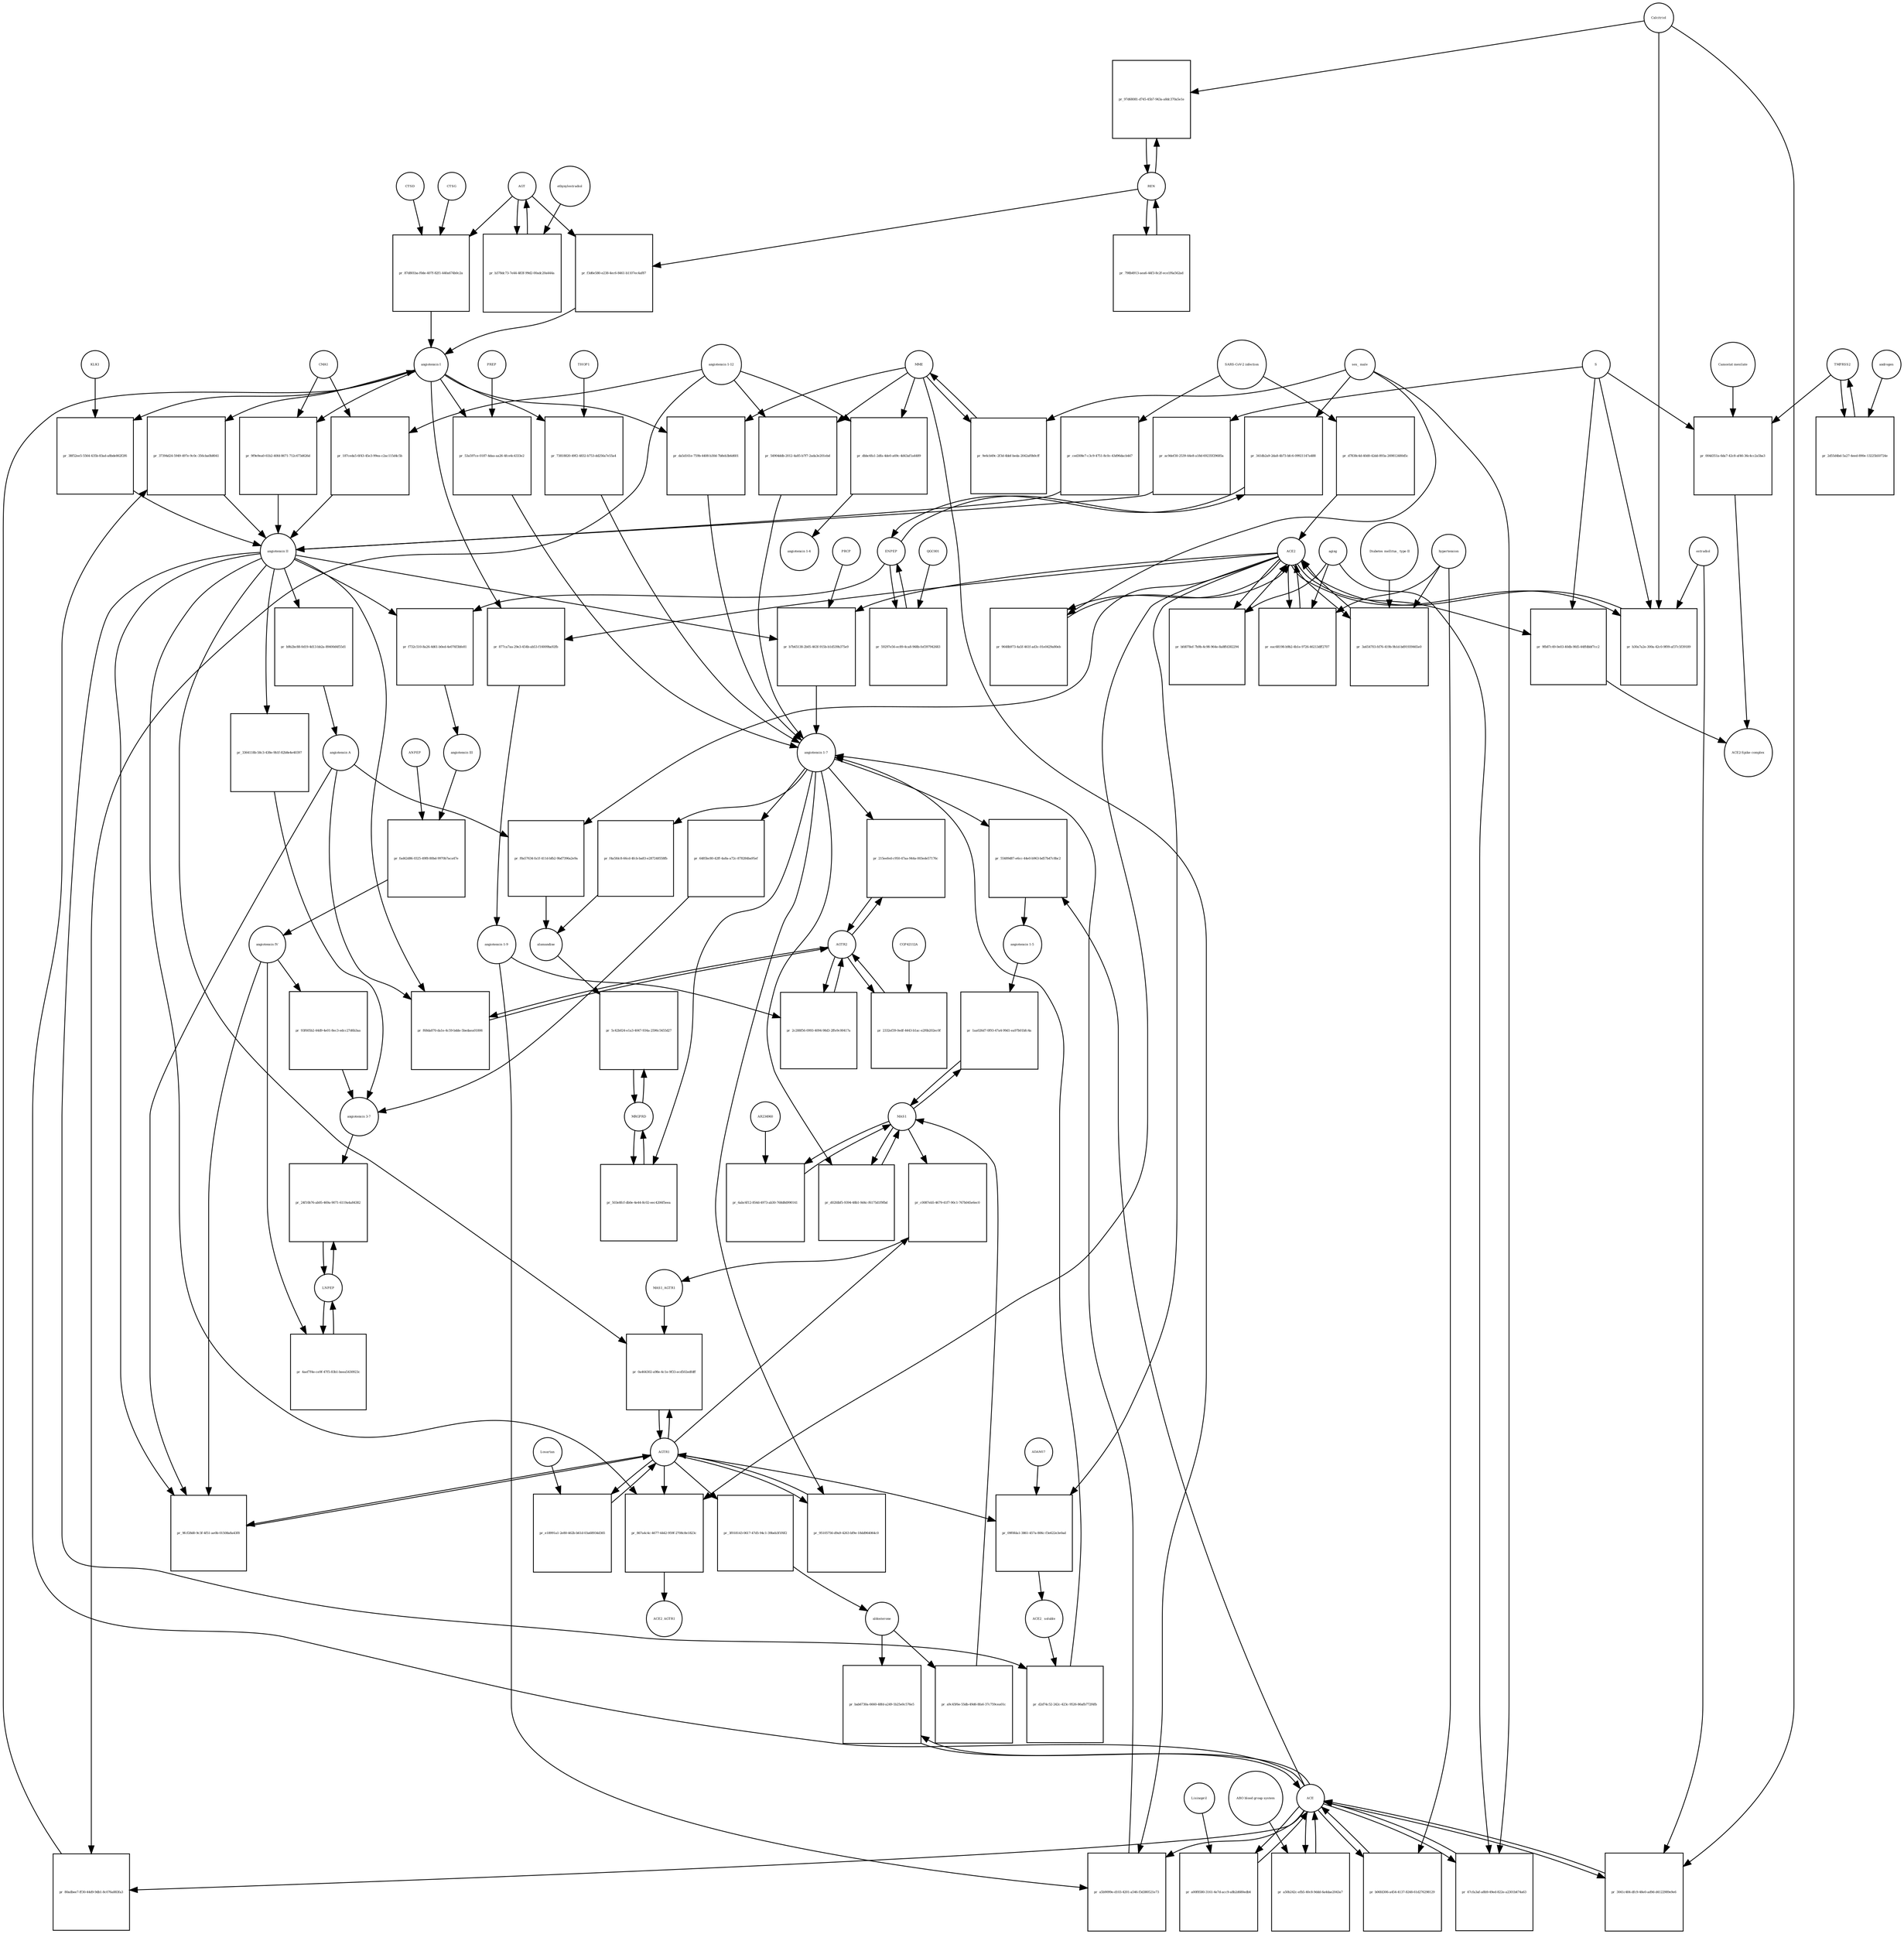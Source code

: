 strict digraph  {
"angiotensin I" [annotation="urn_miriam_obo.chebi_CHEBI%3A2718", bipartite=0, cls="simple chemical", fontsize=4, label="angiotensin I", shape=circle];
"pr_37394d24-5949-497e-9c0c-356cba0b8041" [annotation="", bipartite=1, cls=process, fontsize=4, label="pr_37394d24-5949-497e-9c0c-356cba0b8041", shape=square];
"angiotensin II" [annotation="urn_miriam_obo.chebi_CHEBI%3A48432", bipartite=0, cls="simple chemical", fontsize=4, label="angiotensin II", shape=circle];
ACE [annotation="urn_miriam_hgnc_HGNC%3A2707", bipartite=0, cls=macromolecule, fontsize=4, label=ACE, shape=circle];
"pr_877ca7aa-29e3-454b-ab53-f16009ba92fb" [annotation="", bipartite=1, cls=process, fontsize=4, label="pr_877ca7aa-29e3-454b-ab53-f16009ba92fb", shape=square];
"angiotensin 1-9" [annotation="urn_miriam_obo.chebi_CHEBI%3A80128", bipartite=0, cls="simple chemical", fontsize=4, label="angiotensin 1-9", shape=circle];
ACE2 [annotation="urn_miriam_hgnc_HGNC%3A13557", bipartite=0, cls=macromolecule, fontsize=4, label=ACE2, shape=circle];
"pr_a5b9099e-d103-4201-a546-f3d380521e73" [annotation="", bipartite=1, cls=process, fontsize=4, label="pr_a5b9099e-d103-4201-a546-f3d380521e73", shape=square];
"angiotensin 1-7" [annotation="urn_miriam_obo.chebi_CHEBI%3A55438", bipartite=0, cls="simple chemical", fontsize=4, label="angiotensin 1-7", shape=circle];
MME [annotation="", bipartite=0, cls=macromolecule, fontsize=4, label=MME, shape=circle];
"pr_b7b65138-2b05-463f-915b-b1d539b375e9" [annotation="", bipartite=1, cls=process, fontsize=4, label="pr_b7b65138-2b05-463f-915b-b1d539b375e9", shape=square];
PRCP [annotation="urn_miriam_hgnc_HGNC%3A9344", bipartite=0, cls=macromolecule, fontsize=4, label=PRCP, shape=circle];
"pr_55489d87-e6cc-44e0-b963-bd57b47c8bc2" [annotation="", bipartite=1, cls=process, fontsize=4, label="pr_55489d87-e6cc-44e0-b963-bd57b47c8bc2", shape=square];
"angiotensin 1-5" [annotation="urn_miriam_obo.chebi_CHEBI%3A80129", bipartite=0, cls="simple chemical", fontsize=4, label="angiotensin 1-5", shape=circle];
REN [annotation="urn_miriam_hgnc_HGNC%3A9958", bipartite=0, cls=macromolecule, fontsize=4, label=REN, shape=circle];
"pr_97d68081-d745-45b7-943a-a8dc370a5e1e" [annotation="", bipartite=1, cls="omitted process", fontsize=4, label="pr_97d68081-d745-45b7-943a-a8dc370a5e1e", shape=square];
Calcitriol [annotation="urn_miriam_obo.chebi_CHEBI%3A17823", bipartite=0, cls="simple chemical", fontsize=4, label=Calcitriol, shape=circle];
AGT [annotation="urn_miriam_hgnc_HGNC%3A333", bipartite=0, cls=macromolecule, fontsize=4, label=AGT, shape=circle];
"pr_f3d6e580-e238-4ec6-8461-b1107ec4af87" [annotation="", bipartite=1, cls=process, fontsize=4, label="pr_f3d6e580-e238-4ec6-8461-b1107ec4af87", shape=square];
"pr_da5d161e-759b-4408-b30d-7b8eb3b6d601" [annotation="", bipartite=1, cls=process, fontsize=4, label="pr_da5d161e-759b-4408-b30d-7b8eb3b6d601", shape=square];
MAS1 [annotation="urn_miriam_hgnc_HGNC%3A6899", bipartite=0, cls=macromolecule, fontsize=4, label=MAS1, shape=circle];
"pr_1aa026d7-0f93-47a4-99d1-ea97b01bfc4a" [annotation="", bipartite=1, cls=process, fontsize=4, label="pr_1aa026d7-0f93-47a4-99d1-ea97b01bfc4a", shape=square];
"pr_f4a5fdc8-66cd-4fcb-ba83-e287248558fb" [annotation="", bipartite=1, cls=process, fontsize=4, label="pr_f4a5fdc8-66cd-4fcb-ba83-e287248558fb", shape=square];
alamandine [annotation="urn_miriam_pubchem.compound_44192273", bipartite=0, cls="simple chemical", fontsize=4, label=alamandine, shape=circle];
"pr_b9b2bc88-0d19-4d13-bb2a-89400d4f55d1" [annotation="", bipartite=1, cls=process, fontsize=4, label="pr_b9b2bc88-0d19-4d13-bb2a-89400d4f55d1", shape=square];
"angiotensin A" [annotation="urn_miriam_kegg.compound_C20970|urn_miriam_pubchem.compound_91691124", bipartite=0, cls="simple chemical", fontsize=4, label="angiotensin A", shape=circle];
"pr_f8a57634-fa1f-411d-bfb2-9bd7396a2e9a" [annotation="", bipartite=1, cls=process, fontsize=4, label="pr_f8a57634-fa1f-411d-bfb2-9bd7396a2e9a", shape=square];
"pr_f732c510-8a26-4d61-b0ed-4e076f3bfe81" [annotation="", bipartite=1, cls=process, fontsize=4, label="pr_f732c510-8a26-4d61-b0ed-4e076f3bfe81", shape=square];
"angiotensin III" [annotation="urn_miriam_obo.chebi_CHEBI%3A89666", bipartite=0, cls="simple chemical", fontsize=4, label="angiotensin III", shape=circle];
ENPEP [annotation="urn_miriam_hgnc_HGNC%3A3355", bipartite=0, cls=macromolecule, fontsize=4, label=ENPEP, shape=circle];
"pr_fad42d86-0325-49f8-80bd-9970b7aca47e" [annotation="", bipartite=1, cls=process, fontsize=4, label="pr_fad42d86-0325-49f8-80bd-9970b7aca47e", shape=square];
"angiotensin IV" [annotation="urn_miriam_obo.chebi_CHEBI%3A80127", bipartite=0, cls="simple chemical", fontsize=4, label="angiotensin IV", shape=circle];
"ANPEP " [annotation="urn_miriam_hgnc_HGNC%3A500", bipartite=0, cls=macromolecule, fontsize=4, label="ANPEP ", shape=circle];
AGTR2 [annotation="urn_miriam_hgnc_HGNC%3A338", bipartite=0, cls=macromolecule, fontsize=4, label=AGTR2, shape=circle];
"pr_2332ef39-0edf-4443-b1ac-e2f6b202ec0f" [annotation="", bipartite=1, cls=process, fontsize=4, label="pr_2332ef39-0edf-4443-b1ac-e2f6b202ec0f", shape=square];
CGP42112A [annotation="urn_miriam_obo.chebi_CHEBI%3A147302", bipartite=0, cls="simple chemical", fontsize=4, label=CGP42112A, shape=circle];
"pr_798b4913-aea6-44f3-8c2f-ece1f6a562ad" [annotation="", bipartite=1, cls=process, fontsize=4, label="pr_798b4913-aea6-44f3-8c2f-ece1f6a562ad", shape=square];
"pr_09f0fda1-3861-457a-806c-f3e622e3e0ad" [annotation="", bipartite=1, cls=process, fontsize=4, label="pr_09f0fda1-3861-457a-806c-f3e622e3e0ad", shape=square];
"ACE2_ soluble" [annotation="urn_miriam_hgnc.symbol_ACE2", bipartite=0, cls=macromolecule, fontsize=4, label="ACE2_ soluble", shape=circle];
ADAM17 [annotation="urn_miriam_hgnc_HGNC%3A195", bipartite=0, cls=macromolecule, fontsize=4, label=ADAM17, shape=circle];
AGTR1 [annotation="urn_miriam_hgnc_HGNC%3A336", bipartite=0, cls=macromolecule, fontsize=4, label=AGTR1, shape=circle];
"pr_f68da870-da1e-4c59-bdde-5bedaea01806" [annotation="", bipartite=1, cls=process, fontsize=4, label="pr_f68da870-da1e-4c59-bdde-5bedaea01806", shape=square];
MRGPRD [annotation="urn_miriam_hgnc_HGNC%3A29626", bipartite=0, cls=macromolecule, fontsize=4, label=MRGPRD, shape=circle];
"pr_5c42b024-e1a3-4047-934a-2596c5455d27" [annotation="", bipartite=1, cls=process, fontsize=4, label="pr_5c42b024-e1a3-4047-934a-2596c5455d27", shape=square];
"pr_d2d74c52-242c-423c-9526-86afb772f4fb" [annotation="", bipartite=1, cls=process, fontsize=4, label="pr_d2d74c52-242c-423c-9526-86afb772f4fb", shape=square];
"pr_9648b973-4a5f-461f-ad3c-01e0429a80eb" [annotation="", bipartite=1, cls=process, fontsize=4, label="pr_9648b973-4a5f-461f-ad3c-01e0429a80eb", shape=square];
"sex_ male" [annotation=urn_miriam_mesh_D008297, bipartite=0, cls=phenotype, fontsize=4, label="sex_ male", shape=circle];
"pr_ac9def30-2539-44e8-a18d-69235f29685a" [annotation="", bipartite=1, cls=process, fontsize=4, label="pr_ac9def30-2539-44e8-a18d-69235f29685a", shape=square];
S [annotation="urn_miriam_uniprot_P0DTC2|urn_miriam_uniprot_P59594", bipartite=0, cls=macromolecule, fontsize=4, label=S, shape=circle];
"pr_9fcf28d0-9c3f-4f51-ae0b-01508a8a43f8" [annotation="", bipartite=1, cls=process, fontsize=4, label="pr_9fcf28d0-9c3f-4f51-ae0b-01508a8a43f8", shape=square];
"pr_867a4c4c-4677-4442-959f-2708c8e1823c" [annotation="", bipartite=1, cls=process, fontsize=4, label="pr_867a4c4c-4677-4442-959f-2708c8e1823c", shape=square];
ACE2_AGTR1 [annotation=urn_miriam_pubmed_25225202, bipartite=0, cls=complex, fontsize=4, label=ACE2_AGTR1, shape=circle];
"pr_9fb87c49-0e03-40db-9fd5-44ffdbbf7cc2" [annotation="", bipartite=1, cls=process, fontsize=4, label="pr_9fb87c49-0e03-40db-9fd5-44ffdbbf7cc2", shape=square];
"ACE2-Spike complex" [annotation=urn_miriam_pubmed_32275855, bipartite=0, cls=complex, fontsize=4, label="ACE2-Spike complex", shape=circle];
"pr_ced308e7-c3c9-4751-8c0c-43d96dacb447" [annotation="", bipartite=1, cls=process, fontsize=4, label="pr_ced308e7-c3c9-4751-8c0c-43d96dacb447", shape=square];
"SARS-CoV-2 infection" [annotation="urn_miriam_taxonomy_2697049|urn_miriam_mesh_C000657245", bipartite=0, cls=phenotype, fontsize=4, label="SARS-CoV-2 infection", shape=circle];
"angiotensin 1-12" [annotation=urn_miriam_pubmed_27465904, bipartite=0, cls="simple chemical", fontsize=4, label="angiotensin 1-12", shape=circle];
"pr_187ceda5-6f43-45e3-99ea-c2ac115d4c5b" [annotation="", bipartite=1, cls=process, fontsize=4, label="pr_187ceda5-6f43-45e3-99ea-c2ac115d4c5b", shape=square];
CMA1 [annotation="urn_miriam_hgnc_HGNC%3A2097", bipartite=0, cls=macromolecule, fontsize=4, label=CMA1, shape=circle];
TMPRSS2 [annotation="urn_miriam_hgnc_HGNC%3A11876", bipartite=0, cls=macromolecule, fontsize=4, label=TMPRSS2, shape=circle];
"pr_2d55d4bd-5a27-4eed-890e-13225b50724e" [annotation="", bipartite=1, cls="omitted process", fontsize=4, label="pr_2d55d4bd-5a27-4eed-890e-13225b50724e", shape=square];
androgen [annotation="urn_miriam_obo.chebi_CHEBI%3A50113", bipartite=0, cls="simple chemical", fontsize=4, label=androgen, shape=circle];
"pr_dbbc6fa1-2dfa-4de0-a69c-4d43af1a4489" [annotation="", bipartite=1, cls=process, fontsize=4, label="pr_dbbc6fa1-2dfa-4de0-a69c-4d43af1a4489", shape=square];
"angiotensin 1-4" [annotation=urn_miriam_pubmed_22490446, bipartite=0, cls="simple chemical", fontsize=4, label="angiotensin 1-4", shape=circle];
"pr_c0087eb5-4679-41f7-90c1-767b045e6ec0" [annotation="", bipartite=1, cls=process, fontsize=4, label="pr_c0087eb5-4679-41f7-90c1-767b045e6ec0", shape=square];
MAS1_AGTR1 [annotation=urn_miriam_pubmed_15809376, bipartite=0, cls=complex, fontsize=4, label=MAS1_AGTR1, shape=circle];
"pr_0a464302-a98e-4c1e-9f33-ecd502edfdff" [annotation="", bipartite=1, cls=process, fontsize=4, label="pr_0a464302-a98e-4c1e-9f33-ecd502edfdff", shape=square];
"pr_a00f8580-3161-4e7d-acc9-a8b2d680edb4" [annotation="", bipartite=1, cls=process, fontsize=4, label="pr_a00f8580-3161-4e7d-acc9-a8b2d680edb4", shape=square];
Lisinopril [annotation="urn_miriam_obo.chebi_CHEBI%3A43755", bipartite=0, cls="simple chemical", fontsize=4, label=Lisinopril, shape=circle];
"pr_80adbee7-ff30-44d9-9db1-8c076a883fa3" [annotation="", bipartite=1, cls=process, fontsize=4, label="pr_80adbee7-ff30-44d9-9db1-8c076a883fa3", shape=square];
LNPEP [annotation="urn_miriam_hgnc_HGNC%3A6656", bipartite=0, cls=macromolecule, fontsize=4, label=LNPEP, shape=circle];
"pr_4aef7f4e-ce9f-47f5-83b1-beea5430923c" [annotation="", bipartite=1, cls=process, fontsize=4, label="pr_4aef7f4e-ce9f-47f5-83b1-beea5430923c", shape=square];
"pr_54904ddb-2012-4a85-b7f7-2ada3e201ebd" [annotation="", bipartite=1, cls=process, fontsize=4, label="pr_54904ddb-2012-4a85-b7f7-2ada3e201ebd", shape=square];
"pr_6abc6f12-854d-4973-ab30-768d8d990141" [annotation="", bipartite=1, cls=process, fontsize=4, label="pr_6abc6f12-854d-4973-ab30-768d8d990141", shape=square];
AR234960 [annotation="urn_miriam_pubchem.compound_146025955", bipartite=0, cls="simple chemical", fontsize=4, label=AR234960, shape=circle];
"pr_59297e56-ec89-4ca8-968b-fef397942683" [annotation="", bipartite=1, cls=process, fontsize=4, label="pr_59297e56-ec89-4ca8-968b-fef397942683", shape=square];
QGC001 [annotation=urn_miriam_pubmed_24337978, bipartite=0, cls="simple chemical", fontsize=4, label=QGC001, shape=circle];
"pr_87d801ba-f0de-407f-82f1-440a674b0c2a" [annotation="", bipartite=1, cls=process, fontsize=4, label="pr_87d801ba-f0de-407f-82f1-440a674b0c2a", shape=square];
CTSD [annotation="urn_miriam_hgnc_HGNC%3A2529", bipartite=0, cls=macromolecule, fontsize=4, label=CTSD, shape=circle];
CTSG [annotation="urn_miriam_hgnc_HGNC%3A2532", bipartite=0, cls=macromolecule, fontsize=4, label=CTSG, shape=circle];
"pr_9f9e9ea0-61b2-40fd-8671-712c673d626d" [annotation="", bipartite=1, cls=process, fontsize=4, label="pr_9f9e9ea0-61b2-40fd-8671-712c673d626d", shape=square];
"pr_38f52ee5-5564-435b-83ad-a8bde862f2f6" [annotation="", bipartite=1, cls=process, fontsize=4, label="pr_38f52ee5-5564-435b-83ad-a8bde862f2f6", shape=square];
KLK1 [annotation="urn_miriam_hgnc_HGNC%3A6357", bipartite=0, cls=macromolecule, fontsize=4, label=KLK1, shape=circle];
"pr_73818820-49f2-4832-b753-dd256a7e55a4" [annotation="", bipartite=1, cls=process, fontsize=4, label="pr_73818820-49f2-4832-b753-dd256a7e55a4", shape=square];
THOP1 [annotation="urn_miriam_hgnc_HGNC%3A11793", bipartite=0, cls=macromolecule, fontsize=4, label=THOP1, shape=circle];
"pr_53a597ce-0187-4daa-aa26-4fce4c4333e2" [annotation="", bipartite=1, cls=process, fontsize=4, label="pr_53a597ce-0187-4daa-aa26-4fce4c4333e2", shape=square];
PREP [annotation="urn_miriam_hgnc_HGNC%3A9358", bipartite=0, cls=macromolecule, fontsize=4, label=PREP, shape=circle];
"pr_e18991a1-2e80-462b-b61d-03a68934d365" [annotation="", bipartite=1, cls=process, fontsize=4, label="pr_e18991a1-2e80-462b-b61d-03a68934d365", shape=square];
Losartan [annotation="urn_miriam_obo.chebi_CHEBI%3A6541", bipartite=0, cls="simple chemical", fontsize=4, label=Losartan, shape=circle];
"pr_95105756-d9a9-4263-bf9e-18dd964064c0" [annotation="", bipartite=1, cls=process, fontsize=4, label="pr_95105756-d9a9-4263-bf9e-18dd964064c0", shape=square];
"pr_215eefed-c950-47aa-944a-003ede57176c" [annotation="", bipartite=1, cls=process, fontsize=4, label="pr_215eefed-c950-47aa-944a-003ede57176c", shape=square];
"pr_2c288f56-0993-4094-98d3-2ffe9c00417a" [annotation="", bipartite=1, cls=process, fontsize=4, label="pr_2c288f56-0993-4094-98d3-2ffe9c00417a", shape=square];
"pr_d02fdbf5-9394-48b1-9d4c-f6175d1f9fbd" [annotation="", bipartite=1, cls=process, fontsize=4, label="pr_d02fdbf5-9394-48b1-9d4c-f6175d1f9fbd", shape=square];
"pr_503e8fcf-db0e-4e44-8c02-eec4206f5eea" [annotation="", bipartite=1, cls=process, fontsize=4, label="pr_503e8fcf-db0e-4e44-8c02-eec4206f5eea", shape=square];
"pr_6485bc80-42ff-4a8a-a72c-878284ba95ef" [annotation="", bipartite=1, cls=process, fontsize=4, label="pr_6485bc80-42ff-4a8a-a72c-878284ba95ef", shape=square];
"angiotensin 3-7" [annotation=urn_miriam_pubmed_30934934, bipartite=0, cls="simple chemical", fontsize=4, label="angiotensin 3-7", shape=circle];
"pr_3364118b-58c3-438e-9b1f-82b8e4e40397" [annotation="", bipartite=1, cls=process, fontsize=4, label="pr_3364118b-58c3-438e-9b1f-82b8e4e40397", shape=square];
"pr_93f605b2-44d9-4e01-8ec3-edcc27d6b3aa" [annotation="", bipartite=1, cls=process, fontsize=4, label="pr_93f605b2-44d9-4e01-8ec3-edcc27d6b3aa", shape=square];
"pr_004d351a-6da7-42c8-af46-36c4cc2a5ba3" [annotation="", bipartite=1, cls="omitted process", fontsize=4, label="pr_004d351a-6da7-42c8-af46-36c4cc2a5ba3", shape=square];
"Camostat mesilate" [annotation="urn_miriam_obo.chebi_CHEBI%3A135632", bipartite=0, cls="simple chemical", fontsize=4, label="Camostat mesilate", shape=circle];
"pr_24f10b76-ab05-469a-9071-6119a4a84382" [annotation="", bipartite=1, cls=process, fontsize=4, label="pr_24f10b76-ab05-469a-9071-6119a4a84382", shape=square];
"pr_b30a7a2e-300a-42c0-9f09-af37c5f39189" [annotation="", bipartite=1, cls="omitted process", fontsize=4, label="pr_b30a7a2e-300a-42c0-9f09-af37c5f39189", shape=square];
estradiol [annotation="urn_miriam_obo.chebi_CHEBI%3A16469", bipartite=0, cls="simple chemical", fontsize=4, label=estradiol, shape=circle];
"pr_b378dc73-7e44-483f-99d2-00adc20a444a" [annotation="", bipartite=1, cls="omitted process", fontsize=4, label="pr_b378dc73-7e44-483f-99d2-00adc20a444a", shape=square];
ethynylestradiol [annotation="urn_miriam_obo.chebi_CHEBI%3A4903", bipartite=0, cls="simple chemical", fontsize=4, label=ethynylestradiol, shape=circle];
"pr_d7838c4d-40d0-42dd-893a-269812480d5c" [annotation="", bipartite=1, cls=process, fontsize=4, label="pr_d7838c4d-40d0-42dd-893a-269812480d5c", shape=square];
"pr_47cfa3af-a8b9-49ed-822e-a2301b474a63" [annotation="", bipartite=1, cls=process, fontsize=4, label="pr_47cfa3af-a8b9-49ed-822e-a2301b474a63", shape=square];
aging [annotation="urn_miriam_obo.go_GO%3A0007568", bipartite=0, cls=phenotype, fontsize=4, label=aging, shape=circle];
"pr_a50b242c-efb5-40c8-9ddd-6a4dae2043a7" [annotation="", bipartite=1, cls=process, fontsize=4, label="pr_a50b242c-efb5-40c8-9ddd-6a4dae2043a7", shape=square];
"ABO blood group system" [annotation=urn_miriam_mesh_D000017, bipartite=0, cls=phenotype, fontsize=4, label="ABO blood group system", shape=circle];
"pr_bfd078ef-7b9b-4c98-964e-8a8ffd382294" [annotation="", bipartite=1, cls="omitted process", fontsize=4, label="pr_bfd078ef-7b9b-4c98-964e-8a8ffd382294", shape=square];
"pr_eac68198-b9b2-4b1e-9726-46213dff2707" [annotation="", bipartite=1, cls=process, fontsize=4, label="pr_eac68198-b9b2-4b1e-9726-46213dff2707", shape=square];
hypertension [annotation=urn_miriam_mesh_D006973, bipartite=0, cls=phenotype, fontsize=4, label=hypertension, shape=circle];
"pr_341db2a9-2da8-4b73-bfc6-09921147a488" [annotation="", bipartite=1, cls=process, fontsize=4, label="pr_341db2a9-2da8-4b73-bfc6-09921147a488", shape=square];
"pr_9e6cb49c-2f3d-4bbf-beda-2042af0b0cff" [annotation="", bipartite=1, cls=process, fontsize=4, label="pr_9e6cb49c-2f3d-4bbf-beda-2042af0b0cff", shape=square];
"pr_bab6730a-6660-48fd-a249-1b25e0c576e5" [annotation="", bipartite=1, cls=process, fontsize=4, label="pr_bab6730a-6660-48fd-a249-1b25e0c576e5", shape=square];
aldosterone [annotation="urn_miriam_obo.chebi_CHEBI%3A27584", bipartite=0, cls="simple chemical", fontsize=4, label=aldosterone, shape=circle];
"pr_a9c45f6e-55db-49d6-8fa6-37c759cea01c" [annotation="", bipartite=1, cls=process, fontsize=4, label="pr_a9c45f6e-55db-49d6-8fa6-37c759cea01c", shape=square];
"pr_3041c484-dfc9-48e0-ad9d-d4122989e9e6" [annotation="", bipartite=1, cls="omitted process", fontsize=4, label="pr_3041c484-dfc9-48e0-ad9d-d4122989e9e6", shape=square];
"pr_3f018143-0617-47d5-94c1-39beb3f1f6f2" [annotation="", bipartite=1, cls=process, fontsize=4, label="pr_3f018143-0617-47d5-94c1-39beb3f1f6f2", shape=square];
"pr_3a654703-fd76-419b-9b1d-bd91939465e0" [annotation="", bipartite=1, cls="omitted process", fontsize=4, label="pr_3a654703-fd76-419b-9b1d-bd91939465e0", shape=square];
" Diabetes mellitus_ type II" [annotation=urn_miriam_mesh_D003924, bipartite=0, cls=phenotype, fontsize=4, label=" Diabetes mellitus_ type II", shape=circle];
"pr_b06fd306-a454-4137-8248-61d276298129" [annotation="", bipartite=1, cls=process, fontsize=4, label="pr_b06fd306-a454-4137-8248-61d276298129", shape=square];
"angiotensin I" -> "pr_37394d24-5949-497e-9c0c-356cba0b8041"  [annotation="", interaction_type=consumption];
"angiotensin I" -> "pr_877ca7aa-29e3-454b-ab53-f16009ba92fb"  [annotation="", interaction_type=consumption];
"angiotensin I" -> "pr_da5d161e-759b-4408-b30d-7b8eb3b6d601"  [annotation="", interaction_type=consumption];
"angiotensin I" -> "pr_9f9e9ea0-61b2-40fd-8671-712c673d626d"  [annotation="", interaction_type=consumption];
"angiotensin I" -> "pr_38f52ee5-5564-435b-83ad-a8bde862f2f6"  [annotation="", interaction_type=consumption];
"angiotensin I" -> "pr_73818820-49f2-4832-b753-dd256a7e55a4"  [annotation="", interaction_type=consumption];
"angiotensin I" -> "pr_53a597ce-0187-4daa-aa26-4fce4c4333e2"  [annotation="", interaction_type=consumption];
"pr_37394d24-5949-497e-9c0c-356cba0b8041" -> "angiotensin II"  [annotation="", interaction_type=production];
"angiotensin II" -> "pr_b7b65138-2b05-463f-915b-b1d539b375e9"  [annotation="", interaction_type=consumption];
"angiotensin II" -> "pr_b9b2bc88-0d19-4d13-bb2a-89400d4f55d1"  [annotation="", interaction_type=consumption];
"angiotensin II" -> "pr_f732c510-8a26-4d61-b0ed-4e076f3bfe81"  [annotation="", interaction_type=consumption];
"angiotensin II" -> "pr_f68da870-da1e-4c59-bdde-5bedaea01806"  [annotation="urn_miriam_pubmed_17630322|urn_miriam_taxonomy_9606|urn_miriam_pubmed_17138938", interaction_type=stimulation];
"angiotensin II" -> "pr_d2d74c52-242c-423c-9526-86afb772f4fb"  [annotation="", interaction_type=consumption];
"angiotensin II" -> "pr_9fcf28d0-9c3f-4f51-ae0b-01508a8a43f8"  [annotation="urn_miriam_pubmed_26497614|urn_miriam_taxonomy_10116|urn_miriam_pubmed_17630322|urn_miriam_pubmed_32333398|urn_miriam_pubmed_17138938|urn_miriam_taxonomy_9606", interaction_type=stimulation];
"angiotensin II" -> "pr_867a4c4c-4677-4442-959f-2708c8e1823c"  [annotation="urn_miriam_pubmed_25225202|urn_miriam_taxonomy_9606", interaction_type=inhibition];
"angiotensin II" -> "pr_0a464302-a98e-4c1e-9f33-ecd502edfdff"  [annotation="urn_miriam_pubmed_15809376|urn_miriam_taxonomy_9606", interaction_type=stimulation];
"angiotensin II" -> "pr_3364118b-58c3-438e-9b1f-82b8e4e40397"  [annotation="", interaction_type=consumption];
ACE -> "pr_37394d24-5949-497e-9c0c-356cba0b8041"  [annotation="urn_miriam_taxonomy_9606|urn_miriam_pubmed_10969042", interaction_type=catalysis];
ACE -> "pr_a5b9099e-d103-4201-a546-f3d380521e73"  [annotation="urn_miriam_pubmed_15283675|urn_miriam_taxonomy_9606", interaction_type=catalysis];
ACE -> "pr_55489d87-e6cc-44e0-b963-bd57b47c8bc2"  [annotation="urn_miriam_pubmed_10969042|urn_miriam_taxonomy_9606", interaction_type=catalysis];
ACE -> "pr_a00f8580-3161-4e7d-acc9-a8b2d680edb4"  [annotation="", interaction_type=consumption];
ACE -> "pr_80adbee7-ff30-44d9-9db1-8c076a883fa3"  [annotation="urn_miriam_pubmed_22490446|urn_miriam_taxonomy_10116", interaction_type=catalysis];
ACE -> "pr_47cfa3af-a8b9-49ed-822e-a2301b474a63"  [annotation="", interaction_type=consumption];
ACE -> "pr_a50b242c-efb5-40c8-9ddd-6a4dae2043a7"  [annotation="", interaction_type=consumption];
ACE -> "pr_bab6730a-6660-48fd-a249-1b25e0c576e5"  [annotation="", interaction_type=consumption];
ACE -> "pr_3041c484-dfc9-48e0-ad9d-d4122989e9e6"  [annotation="", interaction_type=consumption];
ACE -> "pr_b06fd306-a454-4137-8248-61d276298129"  [annotation="", interaction_type=consumption];
"pr_877ca7aa-29e3-454b-ab53-f16009ba92fb" -> "angiotensin 1-9"  [annotation="", interaction_type=production];
"angiotensin 1-9" -> "pr_a5b9099e-d103-4201-a546-f3d380521e73"  [annotation="", interaction_type=consumption];
"angiotensin 1-9" -> "pr_2c288f56-0993-4094-98d3-2ffe9c00417a"  [annotation="urn_miriam_pubmed_30048754|urn_miriam_taxonomy_10116", interaction_type=stimulation];
ACE2 -> "pr_877ca7aa-29e3-454b-ab53-f16009ba92fb"  [annotation="urn_miriam_pubmed_10969042|urn_miriam_taxonomy_9606", interaction_type=catalysis];
ACE2 -> "pr_b7b65138-2b05-463f-915b-b1d539b375e9"  [annotation="urn_miriam_taxonomy_10090|urn_miriam_pubmed_23392115", interaction_type=catalysis];
ACE2 -> "pr_f8a57634-fa1f-411d-bfb2-9bd7396a2e9a"  [annotation="urn_miriam_pubmed_23446738|urn_miriam_taxonomy_9606", interaction_type=catalysis];
ACE2 -> "pr_09f0fda1-3861-457a-806c-f3e622e3e0ad"  [annotation="", interaction_type=consumption];
ACE2 -> "pr_9648b973-4a5f-461f-ad3c-01e0429a80eb"  [annotation="", interaction_type=consumption];
ACE2 -> "pr_867a4c4c-4677-4442-959f-2708c8e1823c"  [annotation="", interaction_type=consumption];
ACE2 -> "pr_9fb87c49-0e03-40db-9fd5-44ffdbbf7cc2"  [annotation="", interaction_type=consumption];
ACE2 -> "pr_b30a7a2e-300a-42c0-9f09-af37c5f39189"  [annotation="", interaction_type=consumption];
ACE2 -> "pr_bfd078ef-7b9b-4c98-964e-8a8ffd382294"  [annotation="", interaction_type=consumption];
ACE2 -> "pr_eac68198-b9b2-4b1e-9726-46213dff2707"  [annotation="", interaction_type=consumption];
ACE2 -> "pr_3a654703-fd76-419b-9b1d-bd91939465e0"  [annotation="", interaction_type=consumption];
"pr_a5b9099e-d103-4201-a546-f3d380521e73" -> "angiotensin 1-7"  [annotation="", interaction_type=production];
"angiotensin 1-7" -> "pr_55489d87-e6cc-44e0-b963-bd57b47c8bc2"  [annotation="", interaction_type=consumption];
"angiotensin 1-7" -> "pr_f4a5fdc8-66cd-4fcb-ba83-e287248558fb"  [annotation="", interaction_type=consumption];
"angiotensin 1-7" -> "pr_95105756-d9a9-4263-bf9e-18dd964064c0"  [annotation="urn_miriam_pubmed_29928987|urn_miriam_taxonomy_9606", interaction_type=inhibition];
"angiotensin 1-7" -> "pr_215eefed-c950-47aa-944a-003ede57176c"  [annotation="urn_miriam_pubmed_15767466|urn_miriam_taxonomy_10116", interaction_type=stimulation];
"angiotensin 1-7" -> "pr_d02fdbf5-9394-48b1-9d4c-f6175d1f9fbd"  [annotation="urn_miriam_pubmed_27217404|urn_miriam_taxonomy_9606", interaction_type=stimulation];
"angiotensin 1-7" -> "pr_503e8fcf-db0e-4e44-8c02-eec4206f5eea"  [annotation="urn_miriam_pubmed_27217404|urn_miriam_taxonomy_9606", interaction_type=stimulation];
"angiotensin 1-7" -> "pr_6485bc80-42ff-4a8a-a72c-878284ba95ef"  [annotation="", interaction_type=consumption];
MME -> "pr_a5b9099e-d103-4201-a546-f3d380521e73"  [annotation="urn_miriam_pubmed_15283675|urn_miriam_taxonomy_9606", interaction_type=catalysis];
MME -> "pr_da5d161e-759b-4408-b30d-7b8eb3b6d601"  [annotation="urn_miriam_taxonomy_9606|urn_miriam_pubmed_15283675", interaction_type=catalysis];
MME -> "pr_dbbc6fa1-2dfa-4de0-a69c-4d43af1a4489"  [annotation="urn_miriam_pubmed_22490446|urn_miriam_taxonomy_10116", interaction_type=catalysis];
MME -> "pr_54904ddb-2012-4a85-b7f7-2ada3e201ebd"  [annotation="urn_miriam_pubmed_22490446|urn_miriam_taxonomy_10116", interaction_type=catalysis];
MME -> "pr_9e6cb49c-2f3d-4bbf-beda-2042af0b0cff"  [annotation="", interaction_type=consumption];
"pr_b7b65138-2b05-463f-915b-b1d539b375e9" -> "angiotensin 1-7"  [annotation="", interaction_type=production];
PRCP -> "pr_b7b65138-2b05-463f-915b-b1d539b375e9"  [annotation="urn_miriam_taxonomy_10090|urn_miriam_pubmed_23392115", interaction_type=catalysis];
"pr_55489d87-e6cc-44e0-b963-bd57b47c8bc2" -> "angiotensin 1-5"  [annotation="", interaction_type=production];
"angiotensin 1-5" -> "pr_1aa026d7-0f93-47a4-99d1-ea97b01bfc4a"  [annotation="urn_miriam_pubmed_27660028|urn_miriam_taxonomy_10116", interaction_type=stimulation];
REN -> "pr_97d68081-d745-45b7-943a-a8dc370a5e1e"  [annotation="", interaction_type=consumption];
REN -> "pr_f3d6e580-e238-4ec6-8461-b1107ec4af87"  [annotation="urn_miriam_pubmed_10585461|urn_miriam_taxonomy_9606", interaction_type=catalysis];
REN -> "pr_798b4913-aea6-44f3-8c2f-ece1f6a562ad"  [annotation="", interaction_type=consumption];
"pr_97d68081-d745-45b7-943a-a8dc370a5e1e" -> REN  [annotation="", interaction_type=production];
Calcitriol -> "pr_97d68081-d745-45b7-943a-a8dc370a5e1e"  [annotation="urn_miriam_pubmed_12122115|urn_miriam_taxonomy_10090", interaction_type=inhibition];
Calcitriol -> "pr_b30a7a2e-300a-42c0-9f09-af37c5f39189"  [annotation="urn_miriam_pubmed_32432918|urn_miriam_taxonomy_9606|urn_miriam_pubmed_19864379|urn_miriam_uniprot_P59594|urn_miriam_pubmed_26562171|urn_miriam_pubmed_28944831|urn_miriam_taxonomy_10116", interaction_type=stimulation];
Calcitriol -> "pr_3041c484-dfc9-48e0-ad9d-d4122989e9e6"  [annotation="urn_miriam_pubmed_26562171|urn_miriam_taxonomy_9606|urn_miriam_pubmed_28944831|urn_miriam_taxonomy_10116", interaction_type=inhibition];
AGT -> "pr_f3d6e580-e238-4ec6-8461-b1107ec4af87"  [annotation="", interaction_type=consumption];
AGT -> "pr_87d801ba-f0de-407f-82f1-440a674b0c2a"  [annotation="", interaction_type=consumption];
AGT -> "pr_b378dc73-7e44-483f-99d2-00adc20a444a"  [annotation="", interaction_type=consumption];
"pr_f3d6e580-e238-4ec6-8461-b1107ec4af87" -> "angiotensin I"  [annotation="", interaction_type=production];
"pr_da5d161e-759b-4408-b30d-7b8eb3b6d601" -> "angiotensin 1-7"  [annotation="", interaction_type=production];
MAS1 -> "pr_1aa026d7-0f93-47a4-99d1-ea97b01bfc4a"  [annotation="", interaction_type=consumption];
MAS1 -> "pr_c0087eb5-4679-41f7-90c1-767b045e6ec0"  [annotation="", interaction_type=consumption];
MAS1 -> "pr_6abc6f12-854d-4973-ab30-768d8d990141"  [annotation="", interaction_type=consumption];
MAS1 -> "pr_d02fdbf5-9394-48b1-9d4c-f6175d1f9fbd"  [annotation="", interaction_type=consumption];
"pr_1aa026d7-0f93-47a4-99d1-ea97b01bfc4a" -> MAS1  [annotation="", interaction_type=production];
"pr_f4a5fdc8-66cd-4fcb-ba83-e287248558fb" -> alamandine  [annotation="", interaction_type=production];
alamandine -> "pr_5c42b024-e1a3-4047-934a-2596c5455d27"  [annotation="urn_miriam_pubmed_23446738|urn_miriam_taxonomy_9606", interaction_type=stimulation];
"pr_b9b2bc88-0d19-4d13-bb2a-89400d4f55d1" -> "angiotensin A"  [annotation="", interaction_type=production];
"angiotensin A" -> "pr_f8a57634-fa1f-411d-bfb2-9bd7396a2e9a"  [annotation="", interaction_type=consumption];
"angiotensin A" -> "pr_f68da870-da1e-4c59-bdde-5bedaea01806"  [annotation="urn_miriam_pubmed_17630322|urn_miriam_taxonomy_9606|urn_miriam_pubmed_17138938", interaction_type=stimulation];
"angiotensin A" -> "pr_9fcf28d0-9c3f-4f51-ae0b-01508a8a43f8"  [annotation="urn_miriam_pubmed_26497614|urn_miriam_taxonomy_10116|urn_miriam_pubmed_17630322|urn_miriam_pubmed_32333398|urn_miriam_pubmed_17138938|urn_miriam_taxonomy_9606", interaction_type=stimulation];
"pr_f8a57634-fa1f-411d-bfb2-9bd7396a2e9a" -> alamandine  [annotation="", interaction_type=production];
"pr_f732c510-8a26-4d61-b0ed-4e076f3bfe81" -> "angiotensin III"  [annotation="", interaction_type=production];
"angiotensin III" -> "pr_fad42d86-0325-49f8-80bd-9970b7aca47e"  [annotation="", interaction_type=consumption];
ENPEP -> "pr_f732c510-8a26-4d61-b0ed-4e076f3bfe81"  [annotation="urn_miriam_pubmed_8876246|urn_miriam_taxonomy_10090", interaction_type=catalysis];
ENPEP -> "pr_59297e56-ec89-4ca8-968b-fef397942683"  [annotation="", interaction_type=consumption];
ENPEP -> "pr_341db2a9-2da8-4b73-bfc6-09921147a488"  [annotation="", interaction_type=consumption];
"pr_fad42d86-0325-49f8-80bd-9970b7aca47e" -> "angiotensin IV"  [annotation="", interaction_type=production];
"angiotensin IV" -> "pr_9fcf28d0-9c3f-4f51-ae0b-01508a8a43f8"  [annotation="urn_miriam_pubmed_26497614|urn_miriam_taxonomy_10116|urn_miriam_pubmed_17630322|urn_miriam_pubmed_32333398|urn_miriam_pubmed_17138938|urn_miriam_taxonomy_9606", interaction_type=stimulation];
"angiotensin IV" -> "pr_4aef7f4e-ce9f-47f5-83b1-beea5430923c"  [annotation="urn_miriam_pubmed_11707427|urn_miriam_taxonomy_9606", interaction_type=stimulation];
"angiotensin IV" -> "pr_93f605b2-44d9-4e01-8ec3-edcc27d6b3aa"  [annotation="", interaction_type=consumption];
"ANPEP " -> "pr_fad42d86-0325-49f8-80bd-9970b7aca47e"  [annotation="urn_miriam_pubmed_8876246|urn_miriam_taxonomy_10090", interaction_type=catalysis];
AGTR2 -> "pr_2332ef39-0edf-4443-b1ac-e2f6b202ec0f"  [annotation="", interaction_type=consumption];
AGTR2 -> "pr_f68da870-da1e-4c59-bdde-5bedaea01806"  [annotation="", interaction_type=consumption];
AGTR2 -> "pr_215eefed-c950-47aa-944a-003ede57176c"  [annotation="", interaction_type=consumption];
AGTR2 -> "pr_2c288f56-0993-4094-98d3-2ffe9c00417a"  [annotation="", interaction_type=consumption];
"pr_2332ef39-0edf-4443-b1ac-e2f6b202ec0f" -> AGTR2  [annotation="", interaction_type=production];
CGP42112A -> "pr_2332ef39-0edf-4443-b1ac-e2f6b202ec0f"  [annotation="urn_miriam_pubmed_25014541|urn_miriam_taxonomy_9606", interaction_type=stimulation];
"pr_798b4913-aea6-44f3-8c2f-ece1f6a562ad" -> REN  [annotation="", interaction_type=production];
"pr_09f0fda1-3861-457a-806c-f3e622e3e0ad" -> "ACE2_ soluble"  [annotation="", interaction_type=production];
"ACE2_ soluble" -> "pr_d2d74c52-242c-423c-9526-86afb772f4fb"  [annotation="urn_miriam_pubmed_28512108|urn_miriam_taxonomy_9606", interaction_type=stimulation];
ADAM17 -> "pr_09f0fda1-3861-457a-806c-f3e622e3e0ad"  [annotation="urn_miriam_pubmed_24227843|urn_miriam_taxonomy_9606|urn_miriam_pubmed_32333398|urn_miriam_pubmed_28512108", interaction_type=catalysis];
AGTR1 -> "pr_09f0fda1-3861-457a-806c-f3e622e3e0ad"  [annotation="urn_miriam_pubmed_24227843|urn_miriam_taxonomy_9606|urn_miriam_pubmed_32333398|urn_miriam_pubmed_28512108", interaction_type=stimulation];
AGTR1 -> "pr_9fcf28d0-9c3f-4f51-ae0b-01508a8a43f8"  [annotation="", interaction_type=consumption];
AGTR1 -> "pr_867a4c4c-4677-4442-959f-2708c8e1823c"  [annotation="", interaction_type=consumption];
AGTR1 -> "pr_c0087eb5-4679-41f7-90c1-767b045e6ec0"  [annotation="", interaction_type=consumption];
AGTR1 -> "pr_0a464302-a98e-4c1e-9f33-ecd502edfdff"  [annotation="", interaction_type=consumption];
AGTR1 -> "pr_e18991a1-2e80-462b-b61d-03a68934d365"  [annotation="", interaction_type=consumption];
AGTR1 -> "pr_95105756-d9a9-4263-bf9e-18dd964064c0"  [annotation="", interaction_type=consumption];
AGTR1 -> "pr_3f018143-0617-47d5-94c1-39beb3f1f6f2"  [annotation="urn_miriam_pubmed_1338730|urn_miriam_taxonomy_10116", interaction_type=stimulation];
"pr_f68da870-da1e-4c59-bdde-5bedaea01806" -> AGTR2  [annotation="", interaction_type=production];
MRGPRD -> "pr_5c42b024-e1a3-4047-934a-2596c5455d27"  [annotation="", interaction_type=consumption];
MRGPRD -> "pr_503e8fcf-db0e-4e44-8c02-eec4206f5eea"  [annotation="", interaction_type=consumption];
"pr_5c42b024-e1a3-4047-934a-2596c5455d27" -> MRGPRD  [annotation="", interaction_type=production];
"pr_d2d74c52-242c-423c-9526-86afb772f4fb" -> "angiotensin 1-7"  [annotation="", interaction_type=production];
"pr_9648b973-4a5f-461f-ad3c-01e0429a80eb" -> ACE2  [annotation="", interaction_type=production];
"sex_ male" -> "pr_9648b973-4a5f-461f-ad3c-01e0429a80eb"  [annotation="urn_miriam_pubmed_26171856|urn_miriam_taxonomy_10116|urn_miriam_pubmed_26010093", interaction_type=stimulation];
"sex_ male" -> "pr_47cfa3af-a8b9-49ed-822e-a2301b474a63"  [annotation="urn_miriam_taxonomy_9606|urn_miriam_pubmed_28174624", interaction_type=inhibition];
"sex_ male" -> "pr_341db2a9-2da8-4b73-bfc6-09921147a488"  [annotation="urn_miriam_pubmed_28174624|urn_miriam_taxonomy_9606", interaction_type=inhibition];
"sex_ male" -> "pr_9e6cb49c-2f3d-4bbf-beda-2042af0b0cff"  [annotation="urn_miriam_pubmed_28174624|urn_miriam_taxonomy_9606", interaction_type=stimulation];
"pr_ac9def30-2539-44e8-a18d-69235f29685a" -> "angiotensin II"  [annotation="", interaction_type=production];
S -> "pr_ac9def30-2539-44e8-a18d-69235f29685a"  [annotation="urn_miriam_pubmed_16007097|urn_miriam_taxonomy_10090|urn_miriam_uniprot_P59594|urn_miriam_pubmed_19375596|urn_miriam_taxonomy_9606", interaction_type=stimulation];
S -> "pr_9fb87c49-0e03-40db-9fd5-44ffdbbf7cc2"  [annotation="", interaction_type=consumption];
S -> "pr_004d351a-6da7-42c8-af46-36c4cc2a5ba3"  [annotation="", interaction_type=consumption];
S -> "pr_b30a7a2e-300a-42c0-9f09-af37c5f39189"  [annotation="urn_miriam_pubmed_32432918|urn_miriam_taxonomy_9606|urn_miriam_pubmed_19864379|urn_miriam_uniprot_P59594|urn_miriam_pubmed_26562171|urn_miriam_pubmed_28944831|urn_miriam_taxonomy_10116", interaction_type=inhibition];
"pr_9fcf28d0-9c3f-4f51-ae0b-01508a8a43f8" -> AGTR1  [annotation="", interaction_type=production];
"pr_867a4c4c-4677-4442-959f-2708c8e1823c" -> ACE2_AGTR1  [annotation="", interaction_type=production];
"pr_9fb87c49-0e03-40db-9fd5-44ffdbbf7cc2" -> "ACE2-Spike complex"  [annotation="", interaction_type=production];
"pr_ced308e7-c3c9-4751-8c0c-43d96dacb447" -> "angiotensin II"  [annotation="", interaction_type=production];
"SARS-CoV-2 infection" -> "pr_ced308e7-c3c9-4751-8c0c-43d96dacb447"  [annotation="urn_miriam_pubmed_32048163|urn_miriam_taxonomy_9606", interaction_type=stimulation];
"SARS-CoV-2 infection" -> "pr_d7838c4d-40d0-42dd-893a-269812480d5c"  [annotation="urn_miriam_pubmed_32408336|urn_miriam_taxonomy_9606", interaction_type=inhibition];
"angiotensin 1-12" -> "pr_187ceda5-6f43-45e3-99ea-c2ac115d4c5b"  [annotation="", interaction_type=consumption];
"angiotensin 1-12" -> "pr_dbbc6fa1-2dfa-4de0-a69c-4d43af1a4489"  [annotation="", interaction_type=consumption];
"angiotensin 1-12" -> "pr_80adbee7-ff30-44d9-9db1-8c076a883fa3"  [annotation="", interaction_type=consumption];
"angiotensin 1-12" -> "pr_54904ddb-2012-4a85-b7f7-2ada3e201ebd"  [annotation="", interaction_type=consumption];
"pr_187ceda5-6f43-45e3-99ea-c2ac115d4c5b" -> "angiotensin II"  [annotation="", interaction_type=production];
CMA1 -> "pr_187ceda5-6f43-45e3-99ea-c2ac115d4c5b"  [annotation="urn_miriam_pubmed_22180785|urn_miriam_taxonomy_9606", interaction_type=catalysis];
CMA1 -> "pr_9f9e9ea0-61b2-40fd-8671-712c673d626d"  [annotation="urn_miriam_pubmed_2266130|urn_miriam_taxonomy_9606", interaction_type=catalysis];
TMPRSS2 -> "pr_2d55d4bd-5a27-4eed-890e-13225b50724e"  [annotation="", interaction_type=consumption];
TMPRSS2 -> "pr_004d351a-6da7-42c8-af46-36c4cc2a5ba3"  [annotation="urn_miriam_pubmed_32142651|urn_miriam_taxonomy_9606|urn_miriam_uniprot_P0DTC2", interaction_type=stimulation];
"pr_2d55d4bd-5a27-4eed-890e-13225b50724e" -> TMPRSS2  [annotation="", interaction_type=production];
androgen -> "pr_2d55d4bd-5a27-4eed-890e-13225b50724e"  [annotation="urn_miriam_pubmed_10485450|urn_miriam_taxonomy_9606", interaction_type=stimulation];
"pr_dbbc6fa1-2dfa-4de0-a69c-4d43af1a4489" -> "angiotensin 1-4"  [annotation="", interaction_type=production];
"pr_c0087eb5-4679-41f7-90c1-767b045e6ec0" -> MAS1_AGTR1  [annotation="", interaction_type=production];
MAS1_AGTR1 -> "pr_0a464302-a98e-4c1e-9f33-ecd502edfdff"  [annotation="urn_miriam_pubmed_15809376|urn_miriam_taxonomy_9606", interaction_type=inhibition];
"pr_0a464302-a98e-4c1e-9f33-ecd502edfdff" -> AGTR1  [annotation="", interaction_type=production];
"pr_a00f8580-3161-4e7d-acc9-a8b2d680edb4" -> ACE  [annotation="", interaction_type=production];
Lisinopril -> "pr_a00f8580-3161-4e7d-acc9-a8b2d680edb4"  [annotation="urn_miriam_pubmed_2550696|urn_miriam_taxonomy_9606", interaction_type=inhibition];
"pr_80adbee7-ff30-44d9-9db1-8c076a883fa3" -> "angiotensin I"  [annotation="", interaction_type=production];
LNPEP -> "pr_4aef7f4e-ce9f-47f5-83b1-beea5430923c"  [annotation="", interaction_type=consumption];
LNPEP -> "pr_24f10b76-ab05-469a-9071-6119a4a84382"  [annotation="", interaction_type=consumption];
"pr_4aef7f4e-ce9f-47f5-83b1-beea5430923c" -> LNPEP  [annotation="", interaction_type=production];
"pr_54904ddb-2012-4a85-b7f7-2ada3e201ebd" -> "angiotensin 1-7"  [annotation="", interaction_type=production];
"pr_6abc6f12-854d-4973-ab30-768d8d990141" -> MAS1  [annotation="", interaction_type=production];
AR234960 -> "pr_6abc6f12-854d-4973-ab30-768d8d990141"  [annotation="urn_miriam_pubmed_29287092|urn_miriam_taxonomy_9606", interaction_type=stimulation];
"pr_59297e56-ec89-4ca8-968b-fef397942683" -> ENPEP  [annotation="", interaction_type=production];
QGC001 -> "pr_59297e56-ec89-4ca8-968b-fef397942683"  [annotation="urn_miriam_pubmed_22710644|urn_miriam_taxonomy_10116", interaction_type=inhibition];
"pr_87d801ba-f0de-407f-82f1-440a674b0c2a" -> "angiotensin I"  [annotation="", interaction_type=production];
CTSD -> "pr_87d801ba-f0de-407f-82f1-440a674b0c2a"  [annotation="urn_miriam_pubmed_6172448|urn_miriam_taxonomy_9606", interaction_type=catalysis];
CTSG -> "pr_87d801ba-f0de-407f-82f1-440a674b0c2a"  [annotation="urn_miriam_pubmed_6172448|urn_miriam_taxonomy_9606", interaction_type=catalysis];
"pr_9f9e9ea0-61b2-40fd-8671-712c673d626d" -> "angiotensin II"  [annotation="", interaction_type=production];
"pr_38f52ee5-5564-435b-83ad-a8bde862f2f6" -> "angiotensin II"  [annotation="", interaction_type=production];
KLK1 -> "pr_38f52ee5-5564-435b-83ad-a8bde862f2f6"  [annotation="urn_miriam_taxonomy_9823|urn_miriam_pubmed_6555043", interaction_type=catalysis];
"pr_73818820-49f2-4832-b753-dd256a7e55a4" -> "angiotensin 1-7"  [annotation="", interaction_type=production];
THOP1 -> "pr_73818820-49f2-4832-b753-dd256a7e55a4"  [annotation="urn_miriam_pubmed_24041943|urn_miriam_taxonomy_10116", interaction_type=catalysis];
"pr_53a597ce-0187-4daa-aa26-4fce4c4333e2" -> "angiotensin 1-7"  [annotation="", interaction_type=production];
PREP -> "pr_53a597ce-0187-4daa-aa26-4fce4c4333e2"  [annotation="urn_miriam_pubmed_1310484|urn_miriam_taxonomy_9606", interaction_type=catalysis];
"pr_e18991a1-2e80-462b-b61d-03a68934d365" -> AGTR1  [annotation="", interaction_type=production];
Losartan -> "pr_e18991a1-2e80-462b-b61d-03a68934d365"  [annotation="urn_miriam_pubmed_24530803|urn_miriam_taxonomy_8355", interaction_type=inhibition];
"pr_95105756-d9a9-4263-bf9e-18dd964064c0" -> AGTR1  [annotation="", interaction_type=production];
"pr_215eefed-c950-47aa-944a-003ede57176c" -> AGTR2  [annotation="", interaction_type=production];
"pr_2c288f56-0993-4094-98d3-2ffe9c00417a" -> AGTR2  [annotation="", interaction_type=production];
"pr_d02fdbf5-9394-48b1-9d4c-f6175d1f9fbd" -> MAS1  [annotation="", interaction_type=production];
"pr_503e8fcf-db0e-4e44-8c02-eec4206f5eea" -> MRGPRD  [annotation="", interaction_type=production];
"pr_6485bc80-42ff-4a8a-a72c-878284ba95ef" -> "angiotensin 3-7"  [annotation="", interaction_type=production];
"angiotensin 3-7" -> "pr_24f10b76-ab05-469a-9071-6119a4a84382"  [annotation="urn_miriam_pubmed_30934934|urn_miriam_taxonomy_40674", interaction_type=stimulation];
"pr_3364118b-58c3-438e-9b1f-82b8e4e40397" -> "angiotensin 3-7"  [annotation="", interaction_type=production];
"pr_93f605b2-44d9-4e01-8ec3-edcc27d6b3aa" -> "angiotensin 3-7"  [annotation="", interaction_type=production];
"pr_004d351a-6da7-42c8-af46-36c4cc2a5ba3" -> "ACE2-Spike complex"  [annotation="", interaction_type=production];
"Camostat mesilate" -> "pr_004d351a-6da7-42c8-af46-36c4cc2a5ba3"  [annotation="urn_miriam_pubmed_32142651|urn_miriam_taxonomy_9606|urn_miriam_uniprot_P0DTC2", interaction_type=inhibition];
"pr_24f10b76-ab05-469a-9071-6119a4a84382" -> LNPEP  [annotation="", interaction_type=production];
"pr_b30a7a2e-300a-42c0-9f09-af37c5f39189" -> ACE2  [annotation="", interaction_type=production];
estradiol -> "pr_b30a7a2e-300a-42c0-9f09-af37c5f39189"  [annotation="urn_miriam_pubmed_32432918|urn_miriam_taxonomy_9606|urn_miriam_pubmed_19864379|urn_miriam_uniprot_P59594|urn_miriam_pubmed_26562171|urn_miriam_pubmed_28944831|urn_miriam_taxonomy_10116", interaction_type=modulation];
estradiol -> "pr_3041c484-dfc9-48e0-ad9d-d4122989e9e6"  [annotation="urn_miriam_pubmed_26562171|urn_miriam_taxonomy_9606|urn_miriam_pubmed_28944831|urn_miriam_taxonomy_10116", interaction_type=stimulation];
"pr_b378dc73-7e44-483f-99d2-00adc20a444a" -> AGT  [annotation="", interaction_type=production];
ethynylestradiol -> "pr_b378dc73-7e44-483f-99d2-00adc20a444a"  [annotation="urn_miriam_pubmed_8351287|urn_miriam_taxonomy_10116", interaction_type=stimulation];
"pr_d7838c4d-40d0-42dd-893a-269812480d5c" -> ACE2  [annotation="", interaction_type=production];
"pr_47cfa3af-a8b9-49ed-822e-a2301b474a63" -> ACE  [annotation="", interaction_type=production];
aging -> "pr_47cfa3af-a8b9-49ed-822e-a2301b474a63"  [annotation="urn_miriam_taxonomy_9606|urn_miriam_pubmed_28174624", interaction_type=inhibition];
aging -> "pr_bfd078ef-7b9b-4c98-964e-8a8ffd382294"  [annotation="urn_miriam_pubmed_32432657|urn_miriam_taxonomy_9606", interaction_type=stimulation];
aging -> "pr_eac68198-b9b2-4b1e-9726-46213dff2707"  [annotation="urn_miriam_pubmed_28174624|urn_miriam_taxonomy_9606|urn_miriam_pubmed_27965422", interaction_type=stimulation];
"pr_a50b242c-efb5-40c8-9ddd-6a4dae2043a7" -> ACE  [annotation="", interaction_type=production];
"ABO blood group system" -> "pr_a50b242c-efb5-40c8-9ddd-6a4dae2043a7"  [annotation="urn_miriam_pubmed_24803075|urn_miriam_pubmed_32343152|urn_miriam_pubmed_20066004|urn_miriam_pubmed_23937567|urn_miriam_taxonomy_9606", interaction_type=modulation];
"pr_bfd078ef-7b9b-4c98-964e-8a8ffd382294" -> ACE2  [annotation="", interaction_type=production];
"pr_eac68198-b9b2-4b1e-9726-46213dff2707" -> ACE2  [annotation="", interaction_type=production];
hypertension -> "pr_eac68198-b9b2-4b1e-9726-46213dff2707"  [annotation="urn_miriam_pubmed_28174624|urn_miriam_taxonomy_9606|urn_miriam_pubmed_27965422", interaction_type=stimulation];
hypertension -> "pr_3a654703-fd76-419b-9b1d-bd91939465e0"  [annotation="urn_miriam_pubmed_18403595|urn_miriam_pubmed_19034303|urn_miriam_taxonomy_9606", interaction_type=inhibition];
hypertension -> "pr_b06fd306-a454-4137-8248-61d276298129"  [annotation="urn_miriam_pubmed_18403595|urn_miriam_taxonomy_9606", interaction_type=stimulation];
"pr_341db2a9-2da8-4b73-bfc6-09921147a488" -> ENPEP  [annotation="", interaction_type=production];
"pr_9e6cb49c-2f3d-4bbf-beda-2042af0b0cff" -> MME  [annotation="", interaction_type=production];
"pr_bab6730a-6660-48fd-a249-1b25e0c576e5" -> ACE  [annotation="", interaction_type=production];
aldosterone -> "pr_bab6730a-6660-48fd-a249-1b25e0c576e5"  [annotation="urn_miriam_pubmed_31165585|urn_miriam_taxonomy_9606", interaction_type=stimulation];
aldosterone -> "pr_a9c45f6e-55db-49d6-8fa6-37c759cea01c"  [annotation="urn_miriam_pubmed_31165585|urn_miriam_taxonomy_9606", interaction_type=inhibition];
"pr_a9c45f6e-55db-49d6-8fa6-37c759cea01c" -> MAS1  [annotation="", interaction_type=production];
"pr_3041c484-dfc9-48e0-ad9d-d4122989e9e6" -> ACE  [annotation="", interaction_type=production];
"pr_3f018143-0617-47d5-94c1-39beb3f1f6f2" -> aldosterone  [annotation="", interaction_type=production];
"pr_3a654703-fd76-419b-9b1d-bd91939465e0" -> ACE2  [annotation="", interaction_type=production];
" Diabetes mellitus_ type II" -> "pr_3a654703-fd76-419b-9b1d-bd91939465e0"  [annotation="urn_miriam_pubmed_18403595|urn_miriam_pubmed_19034303|urn_miriam_taxonomy_9606", interaction_type=inhibition];
"pr_b06fd306-a454-4137-8248-61d276298129" -> ACE  [annotation="", interaction_type=production];
}

